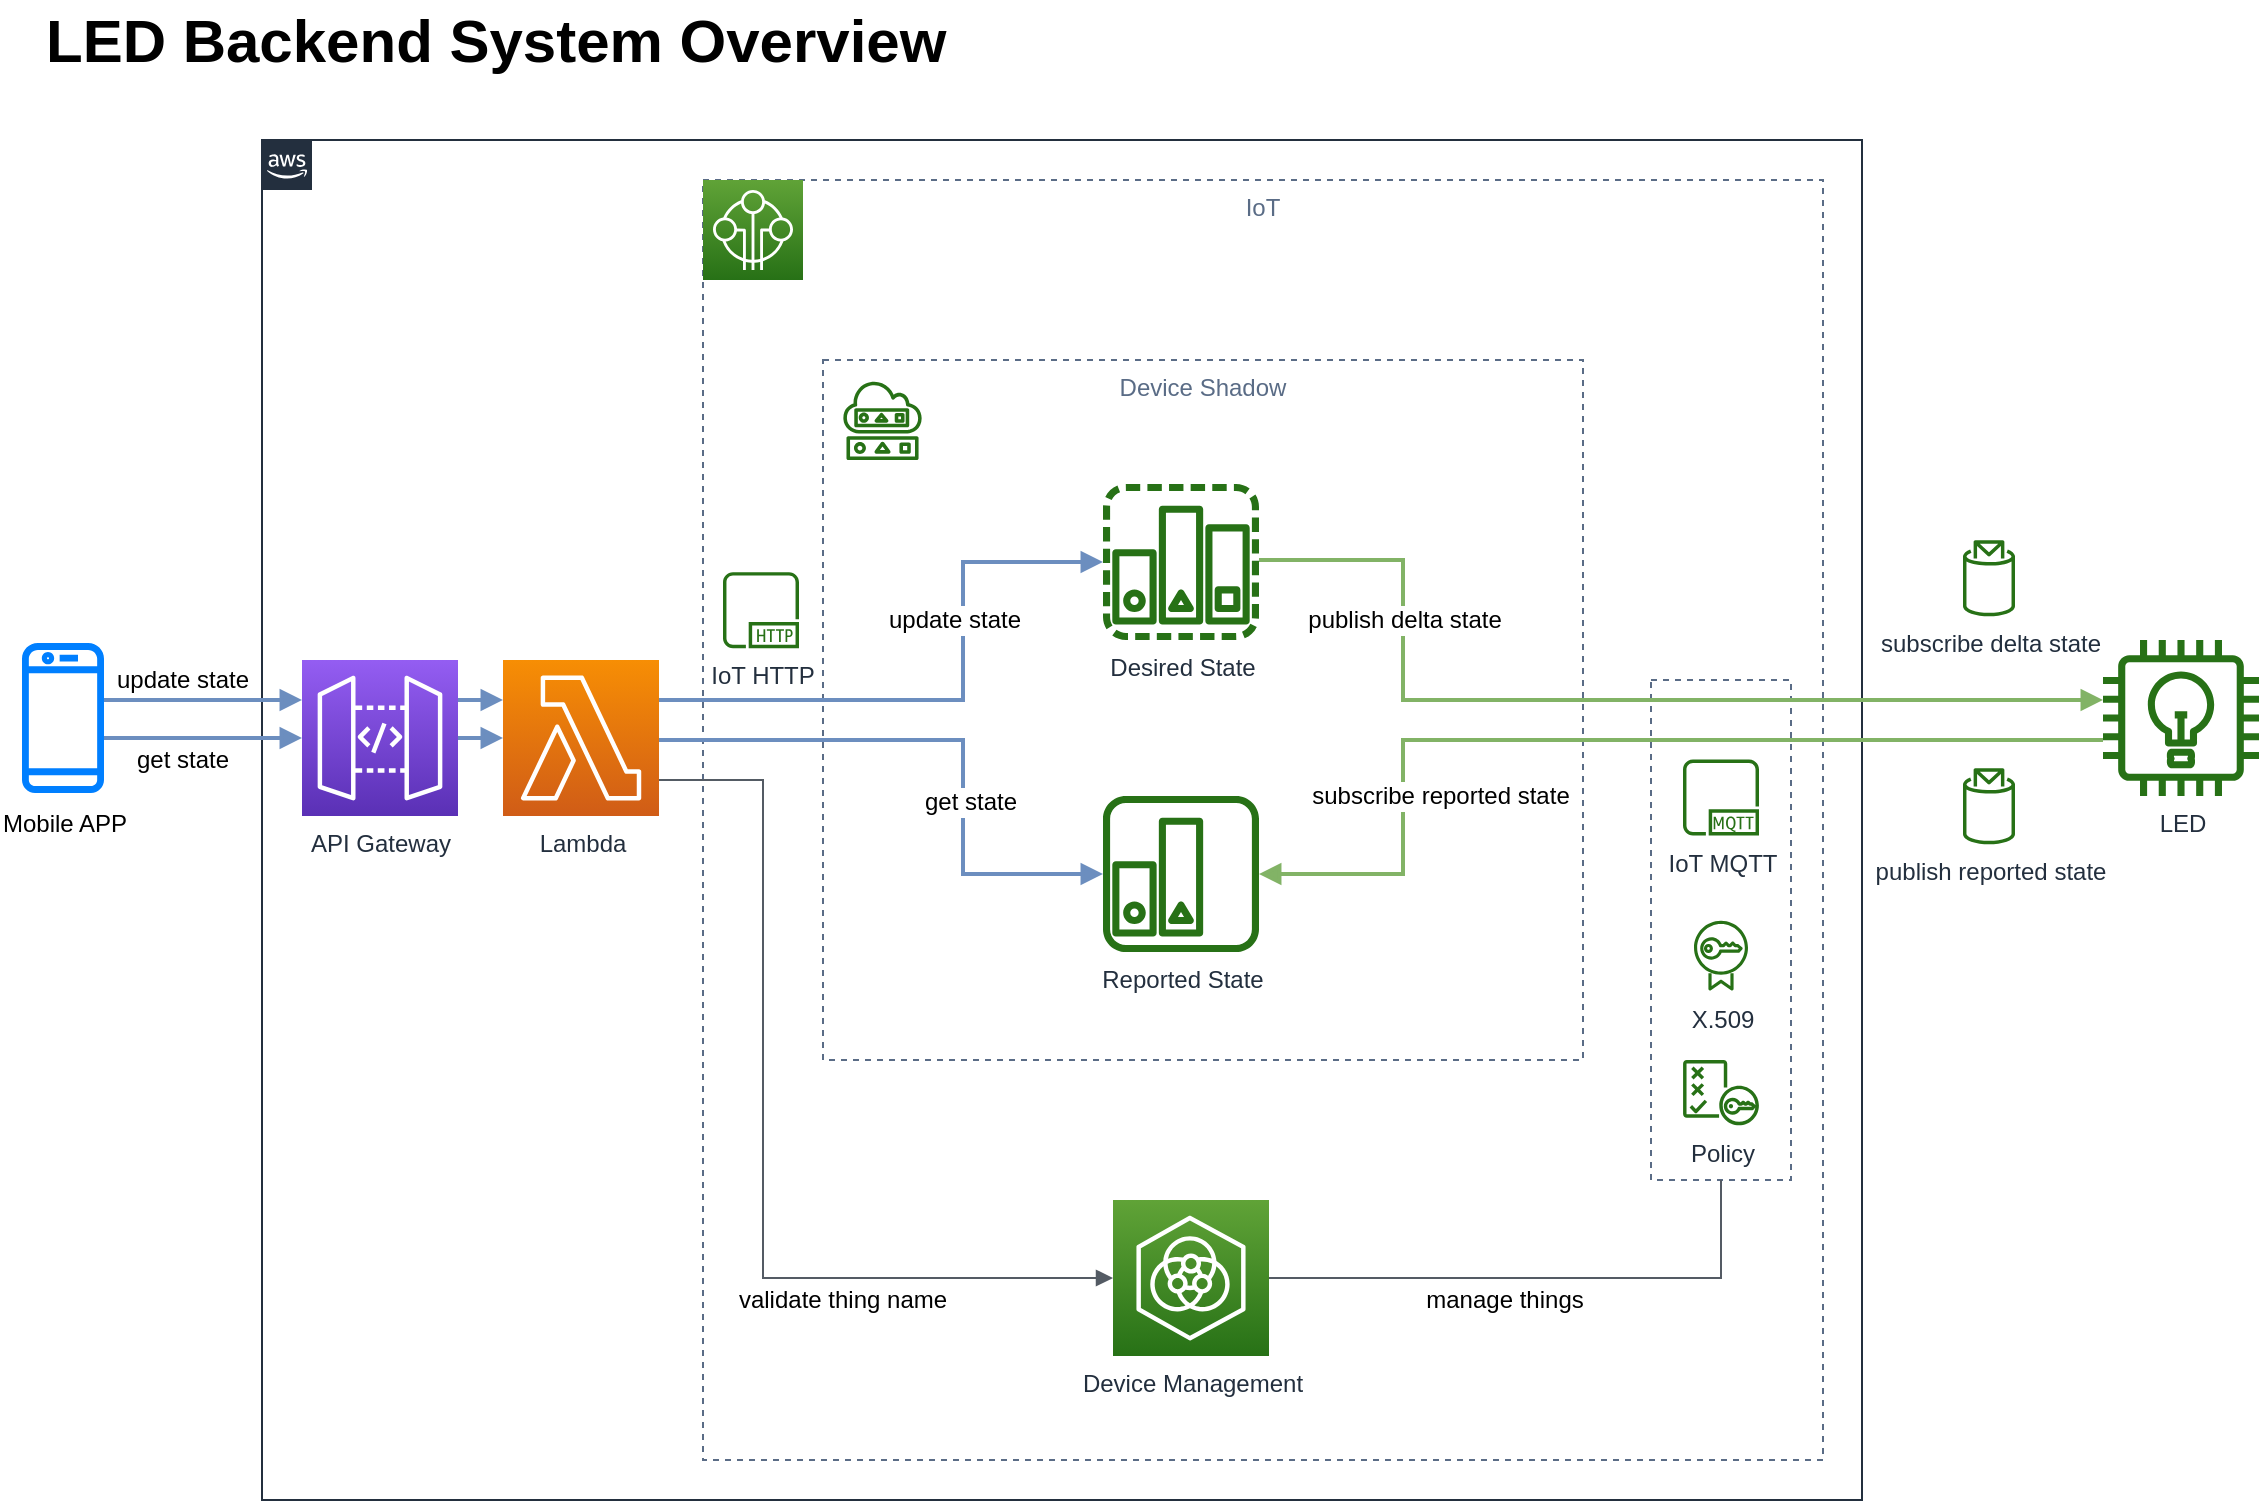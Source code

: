 <mxfile version="12.7.7" type="device"><diagram id="Ht1M8jgEwFfnCIfOTk4-" name="Page-1"><mxGraphModel dx="1186" dy="826" grid="1" gridSize="10" guides="1" tooltips="1" connect="1" arrows="1" fold="1" page="1" pageScale="1" pageWidth="1169" pageHeight="827" math="0" shadow="0"><root><mxCell id="0"/><mxCell id="1" parent="0"/><mxCell id="EX2QqxQ44qYZKEm0YK6c-54" value="IoT" style="fillColor=none;strokeColor=#5A6C86;dashed=1;verticalAlign=top;fontStyle=0;fontColor=#5A6C86;" vertex="1" parent="1"><mxGeometry x="360.5" y="120" width="560" height="640" as="geometry"/></mxCell><mxCell id="EX2QqxQ44qYZKEm0YK6c-25" value="" style="points=[[0,0],[0.25,0],[0.5,0],[0.75,0],[1,0],[1,0.25],[1,0.5],[1,0.75],[1,1],[0.75,1],[0.5,1],[0.25,1],[0,1],[0,0.75],[0,0.5],[0,0.25]];outlineConnect=0;gradientColor=none;html=1;whiteSpace=wrap;fontSize=12;fontStyle=0;shape=mxgraph.aws4.group;grIcon=mxgraph.aws4.group_aws_cloud_alt;strokeColor=#232F3E;fillColor=none;verticalAlign=top;align=left;spacingLeft=30;fontColor=#232F3E;dashed=0;" vertex="1" parent="1"><mxGeometry x="140" y="100" width="800" height="680" as="geometry"/></mxCell><mxCell id="EX2QqxQ44qYZKEm0YK6c-60" value="" style="fillColor=none;strokeColor=#5A6C86;dashed=1;verticalAlign=top;fontStyle=0;fontColor=#5A6C86;" vertex="1" parent="1"><mxGeometry x="834.5" y="370" width="70" height="250" as="geometry"/></mxCell><mxCell id="EX2QqxQ44qYZKEm0YK6c-26" value="Device Shadow" style="fillColor=none;strokeColor=#5A6C86;dashed=1;verticalAlign=top;fontStyle=0;fontColor=#5A6C86;" vertex="1" parent="1"><mxGeometry x="420.5" y="210" width="380" height="350" as="geometry"/></mxCell><mxCell id="-QjtrjUzRDEMRZ5MF8oH-47" value="LED Backend System Overview" style="text;html=1;resizable=0;points=[];autosize=1;align=left;verticalAlign=top;spacingTop=-4;fontSize=30;fontStyle=1" parent="1" vertex="1"><mxGeometry x="30" y="30" width="470" height="40" as="geometry"/></mxCell><mxCell id="EX2QqxQ44qYZKEm0YK6c-2" value="API Gateway" style="outlineConnect=0;fontColor=#232F3E;gradientColor=#945DF2;gradientDirection=north;fillColor=#5A30B5;strokeColor=#ffffff;dashed=0;verticalLabelPosition=bottom;verticalAlign=top;align=center;html=1;fontSize=12;fontStyle=0;aspect=fixed;shape=mxgraph.aws4.resourceIcon;resIcon=mxgraph.aws4.api_gateway;" vertex="1" parent="1"><mxGeometry x="160" y="360" width="78" height="78" as="geometry"/></mxCell><mxCell id="EX2QqxQ44qYZKEm0YK6c-10" value="Lambda" style="outlineConnect=0;fontColor=#232F3E;gradientColor=#F78E04;gradientDirection=north;fillColor=#D05C17;strokeColor=#ffffff;dashed=0;verticalLabelPosition=bottom;verticalAlign=top;align=center;html=1;fontSize=12;fontStyle=0;aspect=fixed;shape=mxgraph.aws4.resourceIcon;resIcon=mxgraph.aws4.lambda;" vertex="1" parent="1"><mxGeometry x="260.5" y="360" width="78" height="78" as="geometry"/></mxCell><mxCell id="EX2QqxQ44qYZKEm0YK6c-13" value="IoT HTTP" style="outlineConnect=0;fontColor=#232F3E;gradientColor=none;fillColor=#277116;strokeColor=none;dashed=0;verticalLabelPosition=bottom;verticalAlign=top;align=center;html=1;fontSize=12;fontStyle=0;aspect=fixed;pointerEvents=1;shape=mxgraph.aws4.http_protocol;" vertex="1" parent="1"><mxGeometry x="370.5" y="316.08" width="38" height="38" as="geometry"/></mxCell><mxCell id="EX2QqxQ44qYZKEm0YK6c-14" value="Device Management" style="outlineConnect=0;fontColor=#232F3E;gradientColor=#60A337;gradientDirection=north;fillColor=#277116;strokeColor=#ffffff;dashed=0;verticalLabelPosition=bottom;verticalAlign=top;align=center;html=1;fontSize=12;fontStyle=0;aspect=fixed;shape=mxgraph.aws4.resourceIcon;resIcon=mxgraph.aws4.iot_device_management;" vertex="1" parent="1"><mxGeometry x="565.5" y="630" width="78" height="78" as="geometry"/></mxCell><mxCell id="EX2QqxQ44qYZKEm0YK6c-20" value="Desired State" style="outlineConnect=0;fontColor=#232F3E;gradientColor=none;fillColor=#277116;strokeColor=none;dashed=0;verticalLabelPosition=bottom;verticalAlign=top;align=center;html=1;fontSize=12;fontStyle=0;aspect=fixed;pointerEvents=1;shape=mxgraph.aws4.desired_state;" vertex="1" parent="1"><mxGeometry x="560.5" y="272" width="78" height="78" as="geometry"/></mxCell><mxCell id="EX2QqxQ44qYZKEm0YK6c-22" value="Reported State" style="outlineConnect=0;fontColor=#232F3E;gradientColor=none;fillColor=#277116;strokeColor=none;dashed=0;verticalLabelPosition=bottom;verticalAlign=top;align=center;html=1;fontSize=12;fontStyle=0;aspect=fixed;pointerEvents=1;shape=mxgraph.aws4.reported_state;" vertex="1" parent="1"><mxGeometry x="560.5" y="428" width="78" height="78" as="geometry"/></mxCell><mxCell id="EX2QqxQ44qYZKEm0YK6c-23" value="IoT MQTT" style="outlineConnect=0;fontColor=#232F3E;gradientColor=none;fillColor=#277116;strokeColor=none;dashed=0;verticalLabelPosition=bottom;verticalAlign=top;align=center;html=1;fontSize=12;fontStyle=0;aspect=fixed;pointerEvents=1;shape=mxgraph.aws4.mqtt_protocol;" vertex="1" parent="1"><mxGeometry x="850.5" y="409.74" width="38" height="38" as="geometry"/></mxCell><mxCell id="EX2QqxQ44qYZKEm0YK6c-29" value="Mobile APP" style="outlineConnect=0;fillColor=#007FFF;strokeColor=#6c8ebf;dashed=0;verticalLabelPosition=bottom;verticalAlign=top;align=center;html=1;fontSize=12;fontStyle=0;aspect=fixed;pointerEvents=1;shape=mxgraph.aws4.mobile_client;" vertex="1" parent="1"><mxGeometry x="20" y="350" width="41" height="78" as="geometry"/></mxCell><mxCell id="EX2QqxQ44qYZKEm0YK6c-30" value="LED" style="outlineConnect=0;fontColor=#232F3E;gradientColor=none;fillColor=#277116;strokeColor=none;dashed=0;verticalLabelPosition=bottom;verticalAlign=top;align=center;html=1;fontSize=12;fontStyle=0;aspect=fixed;pointerEvents=1;shape=mxgraph.aws4.lightbulb;" vertex="1" parent="1"><mxGeometry x="1060.5" y="350" width="78" height="78" as="geometry"/></mxCell><mxCell id="EX2QqxQ44qYZKEm0YK6c-31" value="" style="edgeStyle=orthogonalEdgeStyle;html=1;endArrow=block;elbow=vertical;startArrow=none;endFill=1;rounded=0;strokeWidth=2;fillColor=#dae8fc;strokeColor=#6c8ebf;" edge="1" parent="1" source="EX2QqxQ44qYZKEm0YK6c-29" target="EX2QqxQ44qYZKEm0YK6c-2"><mxGeometry width="100" relative="1" as="geometry"><mxPoint x="510.5" y="420" as="sourcePoint"/><mxPoint x="610.5" y="420" as="targetPoint"/><Array as="points"><mxPoint x="100" y="380"/><mxPoint x="100" y="380"/></Array></mxGeometry></mxCell><mxCell id="EX2QqxQ44qYZKEm0YK6c-76" value="update state" style="text;html=1;align=center;verticalAlign=middle;resizable=0;points=[];labelBackgroundColor=#ffffff;" vertex="1" connectable="0" parent="EX2QqxQ44qYZKEm0YK6c-31"><mxGeometry x="-0.21" y="-17" relative="1" as="geometry"><mxPoint x="0.18" y="-27" as="offset"/></mxGeometry></mxCell><mxCell id="EX2QqxQ44qYZKEm0YK6c-35" value="" style="edgeStyle=orthogonalEdgeStyle;html=1;endArrow=block;elbow=vertical;startArrow=none;endFill=1;rounded=0;strokeWidth=2;fillColor=#dae8fc;strokeColor=#6c8ebf;" edge="1" parent="1" source="EX2QqxQ44qYZKEm0YK6c-2" target="EX2QqxQ44qYZKEm0YK6c-10"><mxGeometry width="100" relative="1" as="geometry"><mxPoint x="510.5" y="420" as="sourcePoint"/><mxPoint x="610.5" y="420" as="targetPoint"/><Array as="points"><mxPoint x="250" y="380"/><mxPoint x="250" y="380"/></Array></mxGeometry></mxCell><mxCell id="EX2QqxQ44qYZKEm0YK6c-37" value="" style="edgeStyle=orthogonalEdgeStyle;html=1;endArrow=block;elbow=vertical;startArrow=none;endFill=1;rounded=0;strokeWidth=2;fillColor=#dae8fc;strokeColor=#6c8ebf;" edge="1" parent="1" source="EX2QqxQ44qYZKEm0YK6c-10" target="EX2QqxQ44qYZKEm0YK6c-20"><mxGeometry width="100" relative="1" as="geometry"><mxPoint x="510.5" y="420" as="sourcePoint"/><mxPoint x="490.5" y="317" as="targetPoint"/><Array as="points"><mxPoint x="490.5" y="380"/><mxPoint x="490.5" y="311"/></Array></mxGeometry></mxCell><mxCell id="EX2QqxQ44qYZKEm0YK6c-62" value="update state" style="text;html=1;align=center;verticalAlign=middle;resizable=0;points=[];labelBackgroundColor=#ffffff;" vertex="1" connectable="0" parent="EX2QqxQ44qYZKEm0YK6c-37"><mxGeometry x="-0.058" y="-1" relative="1" as="geometry"><mxPoint x="10" y="-41" as="offset"/></mxGeometry></mxCell><mxCell id="EX2QqxQ44qYZKEm0YK6c-41" value="" style="edgeStyle=orthogonalEdgeStyle;html=1;endArrow=none;elbow=vertical;startArrow=block;endFill=0;strokeColor=#6c8ebf;rounded=0;startFill=1;strokeWidth=2;fillColor=#dae8fc;" edge="1" parent="1" source="EX2QqxQ44qYZKEm0YK6c-22" target="EX2QqxQ44qYZKEm0YK6c-10"><mxGeometry width="100" relative="1" as="geometry"><mxPoint x="510.5" y="420" as="sourcePoint"/><mxPoint x="610.5" y="420" as="targetPoint"/><Array as="points"><mxPoint x="490.5" y="467"/><mxPoint x="490.5" y="400"/></Array></mxGeometry></mxCell><mxCell id="EX2QqxQ44qYZKEm0YK6c-63" value="get state" style="text;html=1;align=center;verticalAlign=middle;resizable=0;points=[];labelBackgroundColor=#ffffff;" vertex="1" connectable="0" parent="EX2QqxQ44qYZKEm0YK6c-41"><mxGeometry x="-0.262" y="-3" relative="1" as="geometry"><mxPoint as="offset"/></mxGeometry></mxCell><mxCell id="EX2QqxQ44qYZKEm0YK6c-43" value="" style="edgeStyle=orthogonalEdgeStyle;html=1;endArrow=block;elbow=vertical;startArrow=none;endFill=1;strokeColor=#82b366;rounded=0;strokeWidth=2;fillColor=#d5e8d4;" edge="1" parent="1" source="EX2QqxQ44qYZKEm0YK6c-20" target="EX2QqxQ44qYZKEm0YK6c-30"><mxGeometry width="100" relative="1" as="geometry"><mxPoint x="510.5" y="420" as="sourcePoint"/><mxPoint x="610.5" y="420" as="targetPoint"/><Array as="points"><mxPoint x="710.5" y="310"/><mxPoint x="710.5" y="380"/></Array></mxGeometry></mxCell><mxCell id="EX2QqxQ44qYZKEm0YK6c-68" value="publish delta state" style="text;html=1;align=center;verticalAlign=middle;resizable=0;points=[];labelBackgroundColor=#ffffff;" vertex="1" connectable="0" parent="EX2QqxQ44qYZKEm0YK6c-43"><mxGeometry x="-0.513" y="1" relative="1" as="geometry"><mxPoint x="-1" y="-17.92" as="offset"/></mxGeometry></mxCell><mxCell id="EX2QqxQ44qYZKEm0YK6c-44" value="" style="edgeStyle=orthogonalEdgeStyle;html=1;endArrow=none;elbow=vertical;startArrow=block;startFill=1;strokeColor=#82b366;rounded=0;strokeWidth=2;fillColor=#d5e8d4;" edge="1" parent="1" source="EX2QqxQ44qYZKEm0YK6c-22" target="EX2QqxQ44qYZKEm0YK6c-30"><mxGeometry width="100" relative="1" as="geometry"><mxPoint x="510.5" y="420" as="sourcePoint"/><mxPoint x="610.5" y="420" as="targetPoint"/><Array as="points"><mxPoint x="710.5" y="467"/><mxPoint x="710.5" y="400"/></Array></mxGeometry></mxCell><mxCell id="EX2QqxQ44qYZKEm0YK6c-69" value="subscribe reported state" style="text;html=1;align=center;verticalAlign=middle;resizable=0;points=[];labelBackgroundColor=#ffffff;" vertex="1" connectable="0" parent="EX2QqxQ44qYZKEm0YK6c-44"><mxGeometry x="-0.194" y="-2" relative="1" as="geometry"><mxPoint x="-40" y="26" as="offset"/></mxGeometry></mxCell><mxCell id="EX2QqxQ44qYZKEm0YK6c-45" value="X.509" style="outlineConnect=0;fontColor=#232F3E;gradientColor=none;fillColor=#277116;strokeColor=none;dashed=0;verticalLabelPosition=bottom;verticalAlign=top;align=center;html=1;fontSize=12;fontStyle=0;aspect=fixed;pointerEvents=1;shape=mxgraph.aws4.certificate_manager;" vertex="1" parent="1"><mxGeometry x="856" y="490" width="27" height="35.7" as="geometry"/></mxCell><mxCell id="EX2QqxQ44qYZKEm0YK6c-48" value="publish reported state" style="outlineConnect=0;fontColor=#232F3E;gradientColor=none;fillColor=#277116;strokeColor=none;dashed=0;verticalLabelPosition=bottom;verticalAlign=top;align=center;html=1;fontSize=12;fontStyle=0;aspect=fixed;pointerEvents=1;shape=mxgraph.aws4.topic_2;" vertex="1" parent="1"><mxGeometry x="990.5" y="414" width="26" height="38.26" as="geometry"/></mxCell><mxCell id="EX2QqxQ44qYZKEm0YK6c-49" value="" style="outlineConnect=0;fontColor=#232F3E;gradientColor=none;fillColor=#277116;strokeColor=none;dashed=0;verticalLabelPosition=bottom;verticalAlign=top;align=center;html=1;fontSize=12;fontStyle=0;aspect=fixed;pointerEvents=1;shape=mxgraph.aws4.shadow;" vertex="1" parent="1"><mxGeometry x="430" y="220" width="40.52" height="40" as="geometry"/></mxCell><mxCell id="EX2QqxQ44qYZKEm0YK6c-52" value="Policy" style="outlineConnect=0;fontColor=#232F3E;gradientColor=none;fillColor=#277116;strokeColor=none;dashed=0;verticalLabelPosition=bottom;verticalAlign=top;align=center;html=1;fontSize=12;fontStyle=0;aspect=fixed;pointerEvents=1;shape=mxgraph.aws4.policy;" vertex="1" parent="1"><mxGeometry x="850.5" y="560" width="38" height="32.65" as="geometry"/></mxCell><mxCell id="EX2QqxQ44qYZKEm0YK6c-55" value="" style="outlineConnect=0;fontColor=#232F3E;gradientColor=#60A337;gradientDirection=north;fillColor=#277116;strokeColor=#ffffff;dashed=0;verticalLabelPosition=bottom;verticalAlign=top;align=center;html=1;fontSize=12;fontStyle=0;aspect=fixed;shape=mxgraph.aws4.resourceIcon;resIcon=mxgraph.aws4.internet_of_things;" vertex="1" parent="1"><mxGeometry x="360.5" y="120" width="50" height="50" as="geometry"/></mxCell><mxCell id="EX2QqxQ44qYZKEm0YK6c-57" value="" style="edgeStyle=orthogonalEdgeStyle;html=1;endArrow=block;elbow=vertical;startArrow=none;endFill=1;strokeColor=#545B64;rounded=0;" edge="1" parent="1" source="EX2QqxQ44qYZKEm0YK6c-10" target="EX2QqxQ44qYZKEm0YK6c-14"><mxGeometry width="100" relative="1" as="geometry"><mxPoint x="530.5" y="420" as="sourcePoint"/><mxPoint x="630.5" y="420" as="targetPoint"/><Array as="points"><mxPoint x="390.5" y="420"/><mxPoint x="390.5" y="669"/></Array></mxGeometry></mxCell><mxCell id="EX2QqxQ44qYZKEm0YK6c-72" value="validate thing name" style="text;html=1;align=center;verticalAlign=middle;resizable=0;points=[];labelBackgroundColor=#ffffff;" vertex="1" connectable="0" parent="EX2QqxQ44qYZKEm0YK6c-57"><mxGeometry x="-0.021" relative="1" as="geometry"><mxPoint x="39.5" y="79" as="offset"/></mxGeometry></mxCell><mxCell id="EX2QqxQ44qYZKEm0YK6c-61" value="" style="edgeStyle=orthogonalEdgeStyle;html=1;endArrow=none;elbow=vertical;startArrow=none;startFill=0;strokeColor=#545B64;rounded=0;endFill=0;" edge="1" parent="1" source="EX2QqxQ44qYZKEm0YK6c-14" target="EX2QqxQ44qYZKEm0YK6c-60"><mxGeometry width="100" relative="1" as="geometry"><mxPoint x="530.5" y="430" as="sourcePoint"/><mxPoint x="630.5" y="430" as="targetPoint"/></mxGeometry></mxCell><mxCell id="EX2QqxQ44qYZKEm0YK6c-73" value="manage things" style="text;html=1;align=center;verticalAlign=middle;resizable=0;points=[];labelBackgroundColor=#ffffff;" vertex="1" connectable="0" parent="EX2QqxQ44qYZKEm0YK6c-61"><mxGeometry x="-0.669" y="-1" relative="1" as="geometry"><mxPoint x="71.5" y="10" as="offset"/></mxGeometry></mxCell><mxCell id="EX2QqxQ44qYZKEm0YK6c-65" value="subscribe delta state" style="outlineConnect=0;fontColor=#232F3E;gradientColor=none;fillColor=#277116;strokeColor=none;dashed=0;verticalLabelPosition=bottom;verticalAlign=top;align=center;html=1;fontSize=12;fontStyle=0;aspect=fixed;pointerEvents=1;shape=mxgraph.aws4.topic_2;" vertex="1" parent="1"><mxGeometry x="990.5" y="300" width="26" height="38.26" as="geometry"/></mxCell><mxCell id="EX2QqxQ44qYZKEm0YK6c-74" value="" style="edgeStyle=orthogonalEdgeStyle;html=1;endArrow=block;elbow=vertical;startArrow=none;endFill=1;rounded=0;fillColor=#dae8fc;strokeColor=#6c8ebf;strokeWidth=2;" edge="1" parent="1" source="EX2QqxQ44qYZKEm0YK6c-29" target="EX2QqxQ44qYZKEm0YK6c-2"><mxGeometry width="100" relative="1" as="geometry"><mxPoint x="90.821" y="390" as="sourcePoint"/><mxPoint x="170" y="390" as="targetPoint"/><Array as="points"><mxPoint x="90" y="399"/><mxPoint x="90" y="399"/></Array></mxGeometry></mxCell><mxCell id="EX2QqxQ44qYZKEm0YK6c-77" value="get state" style="text;html=1;align=center;verticalAlign=middle;resizable=0;points=[];labelBackgroundColor=#ffffff;" vertex="1" connectable="0" parent="EX2QqxQ44qYZKEm0YK6c-74"><mxGeometry x="-0.149" y="3" relative="1" as="geometry"><mxPoint x="-2.82" y="13.74" as="offset"/></mxGeometry></mxCell><mxCell id="EX2QqxQ44qYZKEm0YK6c-75" value="" style="edgeStyle=orthogonalEdgeStyle;html=1;endArrow=block;elbow=vertical;startArrow=none;endFill=1;rounded=0;strokeWidth=2;fillColor=#dae8fc;strokeColor=#6c8ebf;" edge="1" parent="1" source="EX2QqxQ44qYZKEm0YK6c-2" target="EX2QqxQ44qYZKEm0YK6c-10"><mxGeometry width="100" relative="1" as="geometry"><mxPoint x="248" y="390" as="sourcePoint"/><mxPoint x="270.5" y="390" as="targetPoint"/><Array as="points"/></mxGeometry></mxCell></root></mxGraphModel></diagram></mxfile>